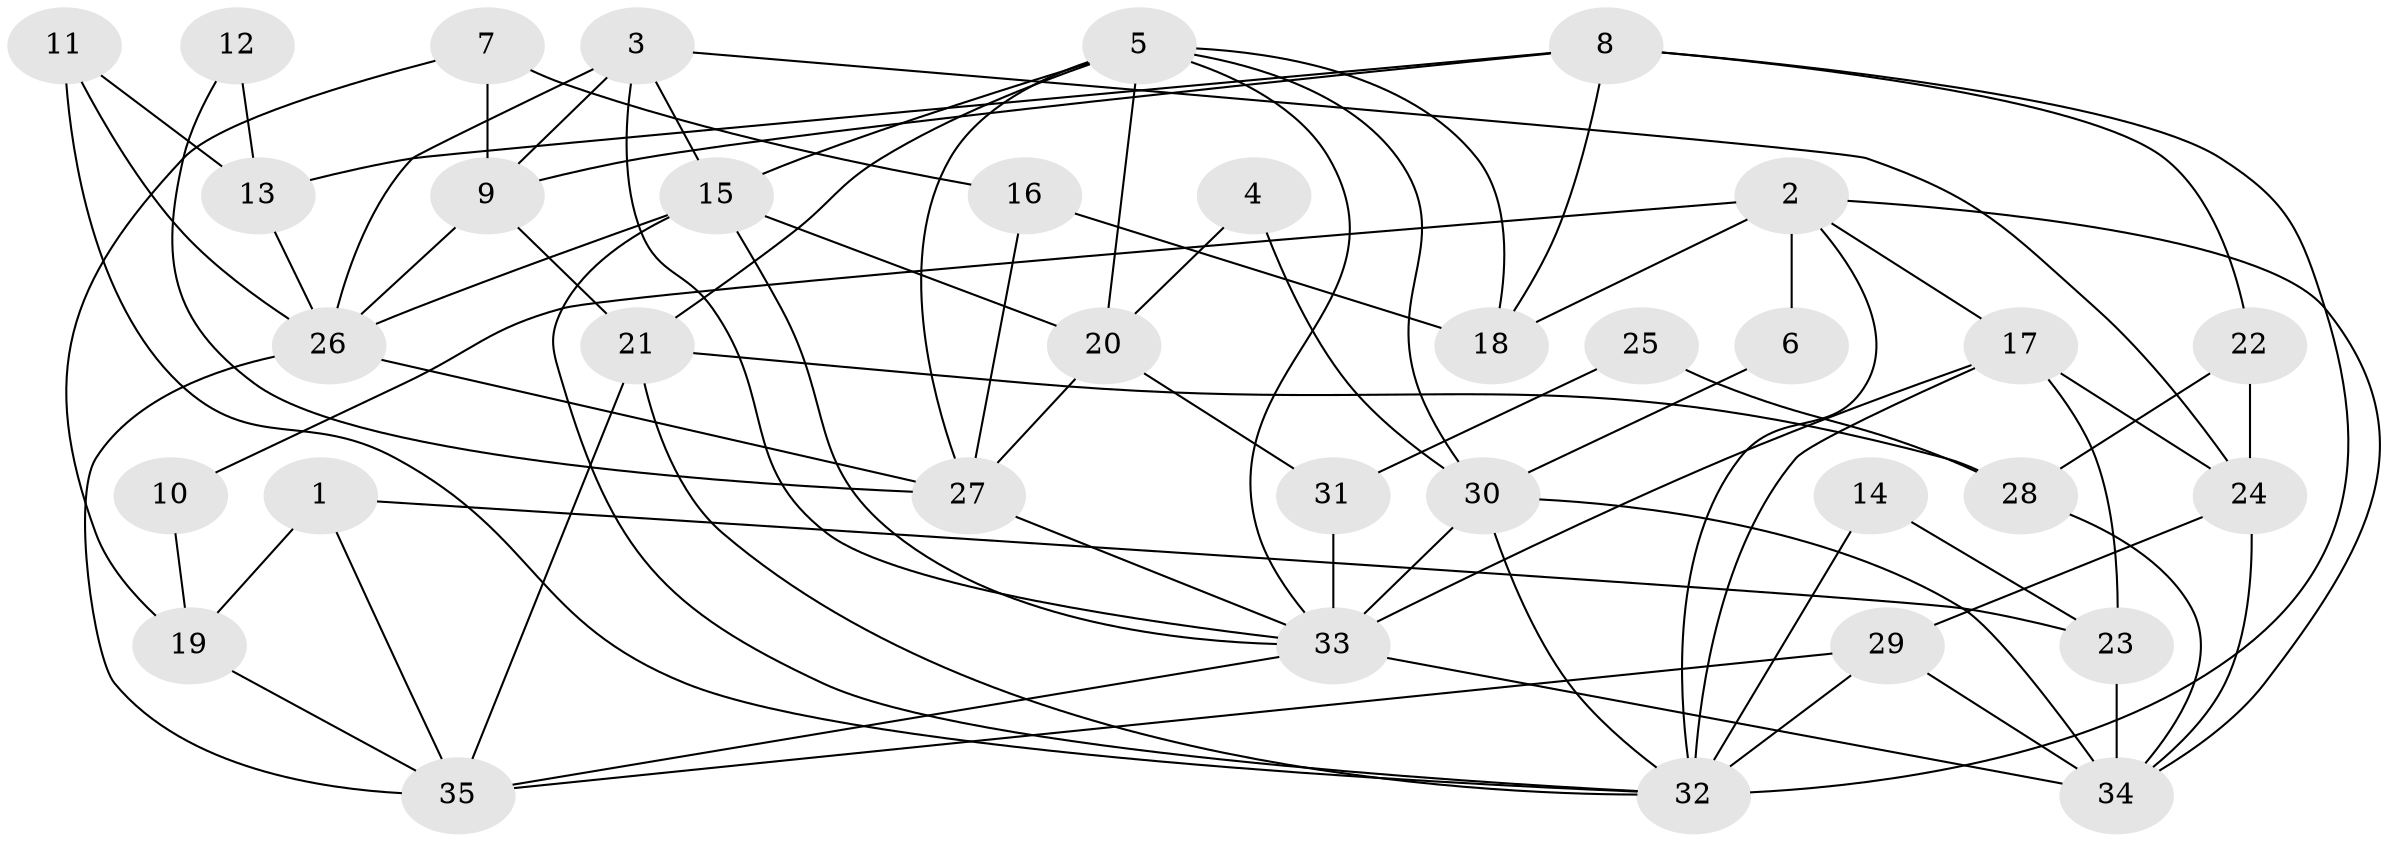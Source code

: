 // original degree distribution, {5: 0.2413793103448276, 3: 0.2413793103448276, 2: 0.13793103448275862, 4: 0.27586206896551724, 6: 0.06896551724137931, 8: 0.034482758620689655}
// Generated by graph-tools (version 1.1) at 2025/37/03/04/25 23:37:08]
// undirected, 35 vertices, 79 edges
graph export_dot {
  node [color=gray90,style=filled];
  1;
  2;
  3;
  4;
  5;
  6;
  7;
  8;
  9;
  10;
  11;
  12;
  13;
  14;
  15;
  16;
  17;
  18;
  19;
  20;
  21;
  22;
  23;
  24;
  25;
  26;
  27;
  28;
  29;
  30;
  31;
  32;
  33;
  34;
  35;
  1 -- 19 [weight=2.0];
  1 -- 23 [weight=1.0];
  1 -- 35 [weight=1.0];
  2 -- 6 [weight=1.0];
  2 -- 10 [weight=1.0];
  2 -- 17 [weight=1.0];
  2 -- 18 [weight=2.0];
  2 -- 32 [weight=1.0];
  2 -- 34 [weight=1.0];
  3 -- 9 [weight=1.0];
  3 -- 15 [weight=1.0];
  3 -- 24 [weight=1.0];
  3 -- 26 [weight=1.0];
  3 -- 33 [weight=1.0];
  4 -- 20 [weight=1.0];
  4 -- 30 [weight=1.0];
  5 -- 15 [weight=1.0];
  5 -- 18 [weight=1.0];
  5 -- 20 [weight=1.0];
  5 -- 21 [weight=1.0];
  5 -- 27 [weight=1.0];
  5 -- 30 [weight=1.0];
  5 -- 33 [weight=1.0];
  6 -- 30 [weight=1.0];
  7 -- 9 [weight=2.0];
  7 -- 16 [weight=1.0];
  7 -- 19 [weight=1.0];
  8 -- 9 [weight=2.0];
  8 -- 13 [weight=1.0];
  8 -- 18 [weight=1.0];
  8 -- 22 [weight=1.0];
  8 -- 32 [weight=2.0];
  9 -- 21 [weight=2.0];
  9 -- 26 [weight=2.0];
  10 -- 19 [weight=2.0];
  11 -- 13 [weight=1.0];
  11 -- 26 [weight=1.0];
  11 -- 32 [weight=1.0];
  12 -- 13 [weight=1.0];
  12 -- 27 [weight=1.0];
  13 -- 26 [weight=1.0];
  14 -- 23 [weight=1.0];
  14 -- 32 [weight=2.0];
  15 -- 20 [weight=1.0];
  15 -- 26 [weight=1.0];
  15 -- 32 [weight=1.0];
  15 -- 33 [weight=1.0];
  16 -- 18 [weight=2.0];
  16 -- 27 [weight=1.0];
  17 -- 23 [weight=1.0];
  17 -- 24 [weight=1.0];
  17 -- 32 [weight=1.0];
  17 -- 33 [weight=1.0];
  19 -- 35 [weight=1.0];
  20 -- 27 [weight=1.0];
  20 -- 31 [weight=1.0];
  21 -- 28 [weight=1.0];
  21 -- 32 [weight=1.0];
  21 -- 35 [weight=1.0];
  22 -- 24 [weight=2.0];
  22 -- 28 [weight=1.0];
  23 -- 34 [weight=1.0];
  24 -- 29 [weight=1.0];
  24 -- 34 [weight=1.0];
  25 -- 28 [weight=1.0];
  25 -- 31 [weight=1.0];
  26 -- 27 [weight=1.0];
  26 -- 35 [weight=1.0];
  27 -- 33 [weight=1.0];
  28 -- 34 [weight=1.0];
  29 -- 32 [weight=1.0];
  29 -- 34 [weight=1.0];
  29 -- 35 [weight=1.0];
  30 -- 32 [weight=1.0];
  30 -- 33 [weight=1.0];
  30 -- 34 [weight=1.0];
  31 -- 33 [weight=3.0];
  33 -- 34 [weight=1.0];
  33 -- 35 [weight=1.0];
}
